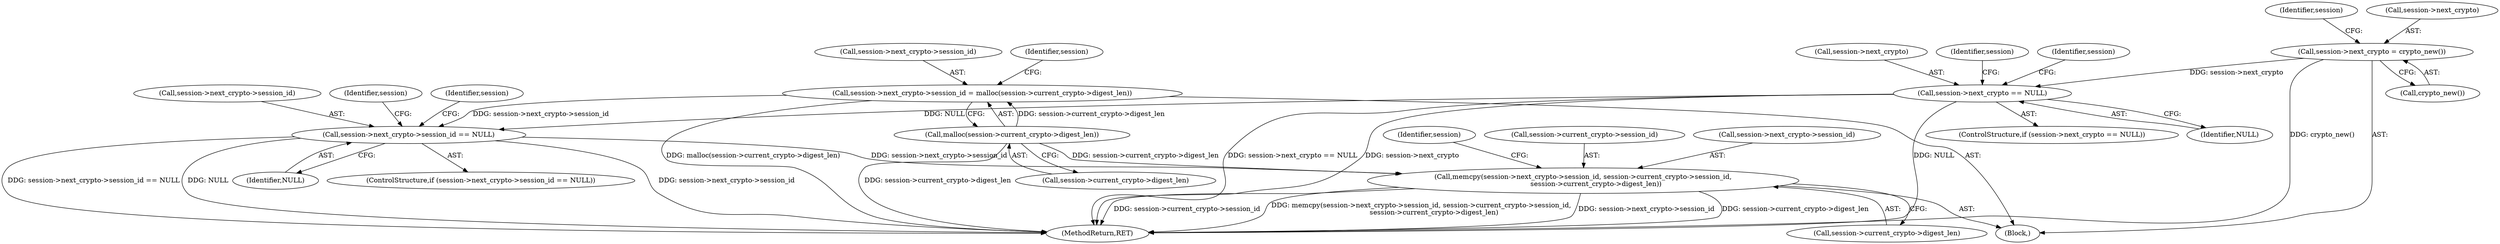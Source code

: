 digraph "0_libssh_94f6955fbaee6fda9385a23e505497efe21f5b4f_0@API" {
"1000358" [label="(Call,memcpy(session->next_crypto->session_id, session->current_crypto->session_id,\n            session->current_crypto->digest_len))"];
"1000347" [label="(Call,session->next_crypto->session_id == NULL)"];
"1000334" [label="(Call,session->next_crypto->session_id = malloc(session->current_crypto->digest_len))"];
"1000340" [label="(Call,malloc(session->current_crypto->digest_len))"];
"1000325" [label="(Call,session->next_crypto == NULL)"];
"1000319" [label="(Call,session->next_crypto = crypto_new())"];
"1000337" [label="(Identifier,session)"];
"1000369" [label="(Call,session->current_crypto->digest_len)"];
"1000334" [label="(Call,session->next_crypto->session_id = malloc(session->current_crypto->digest_len))"];
"1000157" [label="(Block,)"];
"1000327" [label="(Identifier,session)"];
"1000391" [label="(MethodReturn,RET)"];
"1000320" [label="(Call,session->next_crypto)"];
"1000323" [label="(Call,crypto_new())"];
"1000353" [label="(Identifier,NULL)"];
"1000348" [label="(Call,session->next_crypto->session_id)"];
"1000319" [label="(Call,session->next_crypto = crypto_new())"];
"1000325" [label="(Call,session->next_crypto == NULL)"];
"1000359" [label="(Call,session->next_crypto->session_id)"];
"1000346" [label="(ControlStructure,if (session->next_crypto->session_id == NULL))"];
"1000332" [label="(Identifier,session)"];
"1000347" [label="(Call,session->next_crypto->session_id == NULL)"];
"1000356" [label="(Identifier,session)"];
"1000340" [label="(Call,malloc(session->current_crypto->digest_len))"];
"1000376" [label="(Identifier,session)"];
"1000364" [label="(Call,session->current_crypto->session_id)"];
"1000326" [label="(Call,session->next_crypto)"];
"1000324" [label="(ControlStructure,if (session->next_crypto == NULL))"];
"1000341" [label="(Call,session->current_crypto->digest_len)"];
"1000329" [label="(Identifier,NULL)"];
"1000335" [label="(Call,session->next_crypto->session_id)"];
"1000361" [label="(Identifier,session)"];
"1000358" [label="(Call,memcpy(session->next_crypto->session_id, session->current_crypto->session_id,\n            session->current_crypto->digest_len))"];
"1000350" [label="(Identifier,session)"];
"1000358" -> "1000157"  [label="AST: "];
"1000358" -> "1000369"  [label="CFG: "];
"1000359" -> "1000358"  [label="AST: "];
"1000364" -> "1000358"  [label="AST: "];
"1000369" -> "1000358"  [label="AST: "];
"1000376" -> "1000358"  [label="CFG: "];
"1000358" -> "1000391"  [label="DDG: session->current_crypto->digest_len"];
"1000358" -> "1000391"  [label="DDG: session->current_crypto->session_id"];
"1000358" -> "1000391"  [label="DDG: memcpy(session->next_crypto->session_id, session->current_crypto->session_id,\n            session->current_crypto->digest_len)"];
"1000358" -> "1000391"  [label="DDG: session->next_crypto->session_id"];
"1000347" -> "1000358"  [label="DDG: session->next_crypto->session_id"];
"1000340" -> "1000358"  [label="DDG: session->current_crypto->digest_len"];
"1000347" -> "1000346"  [label="AST: "];
"1000347" -> "1000353"  [label="CFG: "];
"1000348" -> "1000347"  [label="AST: "];
"1000353" -> "1000347"  [label="AST: "];
"1000356" -> "1000347"  [label="CFG: "];
"1000361" -> "1000347"  [label="CFG: "];
"1000347" -> "1000391"  [label="DDG: NULL"];
"1000347" -> "1000391"  [label="DDG: session->next_crypto->session_id"];
"1000347" -> "1000391"  [label="DDG: session->next_crypto->session_id == NULL"];
"1000334" -> "1000347"  [label="DDG: session->next_crypto->session_id"];
"1000325" -> "1000347"  [label="DDG: NULL"];
"1000334" -> "1000157"  [label="AST: "];
"1000334" -> "1000340"  [label="CFG: "];
"1000335" -> "1000334"  [label="AST: "];
"1000340" -> "1000334"  [label="AST: "];
"1000350" -> "1000334"  [label="CFG: "];
"1000334" -> "1000391"  [label="DDG: malloc(session->current_crypto->digest_len)"];
"1000340" -> "1000334"  [label="DDG: session->current_crypto->digest_len"];
"1000340" -> "1000341"  [label="CFG: "];
"1000341" -> "1000340"  [label="AST: "];
"1000340" -> "1000391"  [label="DDG: session->current_crypto->digest_len"];
"1000325" -> "1000324"  [label="AST: "];
"1000325" -> "1000329"  [label="CFG: "];
"1000326" -> "1000325"  [label="AST: "];
"1000329" -> "1000325"  [label="AST: "];
"1000332" -> "1000325"  [label="CFG: "];
"1000337" -> "1000325"  [label="CFG: "];
"1000325" -> "1000391"  [label="DDG: session->next_crypto"];
"1000325" -> "1000391"  [label="DDG: NULL"];
"1000325" -> "1000391"  [label="DDG: session->next_crypto == NULL"];
"1000319" -> "1000325"  [label="DDG: session->next_crypto"];
"1000319" -> "1000157"  [label="AST: "];
"1000319" -> "1000323"  [label="CFG: "];
"1000320" -> "1000319"  [label="AST: "];
"1000323" -> "1000319"  [label="AST: "];
"1000327" -> "1000319"  [label="CFG: "];
"1000319" -> "1000391"  [label="DDG: crypto_new()"];
}
